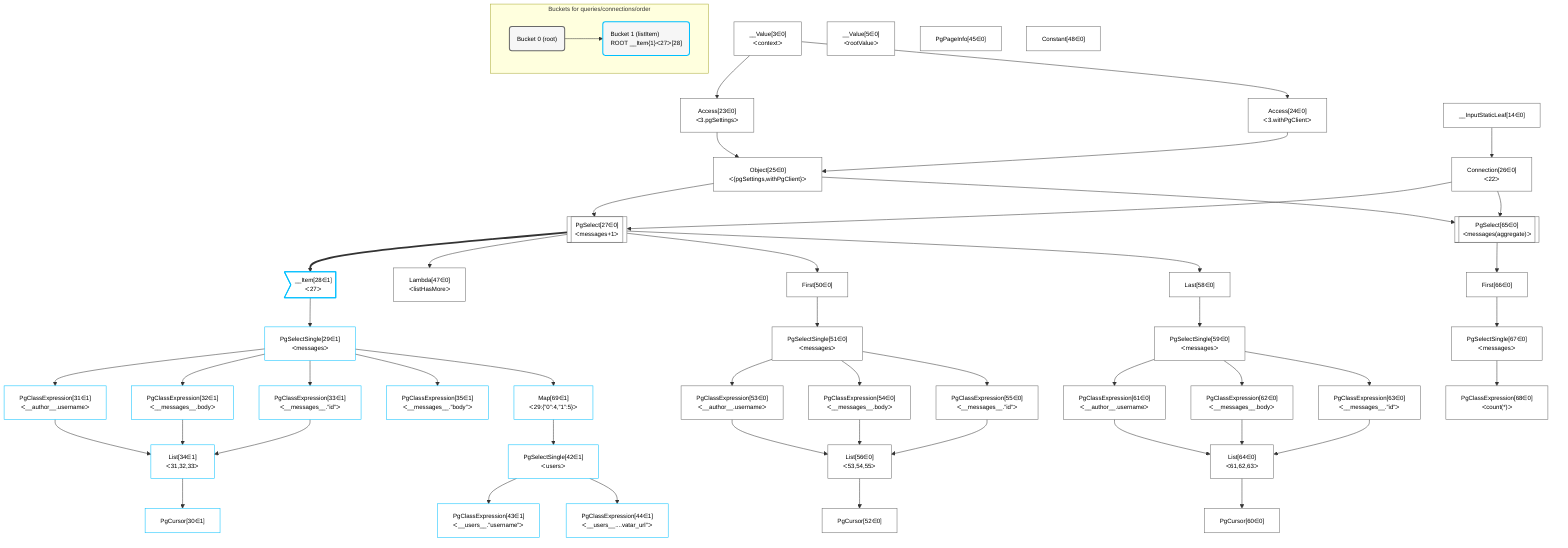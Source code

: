 %%{init: {'themeVariables': { 'fontSize': '12px'}}}%%
graph TD
    classDef path fill:#eee,stroke:#000,color:#000
    classDef plan fill:#fff,stroke-width:1px,color:#000
    classDef itemplan fill:#fff,stroke-width:2px,color:#000
    classDef sideeffectplan fill:#f00,stroke-width:2px,color:#000
    classDef bucket fill:#f6f6f6,color:#000,stroke-width:2px,text-align:left


    %% define steps
    __Value3["__Value[3∈0]<br />ᐸcontextᐳ"]:::plan
    __Value5["__Value[5∈0]<br />ᐸrootValueᐳ"]:::plan
    __InputStaticLeaf14["__InputStaticLeaf[14∈0]"]:::plan
    Access23["Access[23∈0]<br />ᐸ3.pgSettingsᐳ"]:::plan
    Access24["Access[24∈0]<br />ᐸ3.withPgClientᐳ"]:::plan
    Object25["Object[25∈0]<br />ᐸ{pgSettings,withPgClient}ᐳ"]:::plan
    Connection26["Connection[26∈0]<br />ᐸ22ᐳ"]:::plan
    PgSelect27[["PgSelect[27∈0]<br />ᐸmessages+1ᐳ"]]:::plan
    __Item28>"__Item[28∈1]<br />ᐸ27ᐳ"]:::itemplan
    PgSelectSingle29["PgSelectSingle[29∈1]<br />ᐸmessagesᐳ"]:::plan
    PgClassExpression31["PgClassExpression[31∈1]<br />ᐸ__author__.usernameᐳ"]:::plan
    PgClassExpression32["PgClassExpression[32∈1]<br />ᐸ__messages__.bodyᐳ"]:::plan
    PgClassExpression33["PgClassExpression[33∈1]<br />ᐸ__messages__.”id”ᐳ"]:::plan
    List34["List[34∈1]<br />ᐸ31,32,33ᐳ"]:::plan
    PgCursor30["PgCursor[30∈1]"]:::plan
    PgClassExpression35["PgClassExpression[35∈1]<br />ᐸ__messages__.”body”ᐳ"]:::plan
    Map69["Map[69∈1]<br />ᐸ29:{”0”:4,”1”:5}ᐳ"]:::plan
    PgSelectSingle42["PgSelectSingle[42∈1]<br />ᐸusersᐳ"]:::plan
    PgClassExpression43["PgClassExpression[43∈1]<br />ᐸ__users__.”username”ᐳ"]:::plan
    PgClassExpression44["PgClassExpression[44∈1]<br />ᐸ__users__....vatar_url”ᐳ"]:::plan
    PgPageInfo45["PgPageInfo[45∈0]"]:::plan
    Lambda47["Lambda[47∈0]<br />ᐸlistHasMoreᐳ"]:::plan
    Constant48["Constant[48∈0]"]:::plan
    First50["First[50∈0]"]:::plan
    PgSelectSingle51["PgSelectSingle[51∈0]<br />ᐸmessagesᐳ"]:::plan
    PgClassExpression53["PgClassExpression[53∈0]<br />ᐸ__author__.usernameᐳ"]:::plan
    PgClassExpression54["PgClassExpression[54∈0]<br />ᐸ__messages__.bodyᐳ"]:::plan
    PgClassExpression55["PgClassExpression[55∈0]<br />ᐸ__messages__.”id”ᐳ"]:::plan
    List56["List[56∈0]<br />ᐸ53,54,55ᐳ"]:::plan
    PgCursor52["PgCursor[52∈0]"]:::plan
    Last58["Last[58∈0]"]:::plan
    PgSelectSingle59["PgSelectSingle[59∈0]<br />ᐸmessagesᐳ"]:::plan
    PgClassExpression61["PgClassExpression[61∈0]<br />ᐸ__author__.usernameᐳ"]:::plan
    PgClassExpression62["PgClassExpression[62∈0]<br />ᐸ__messages__.bodyᐳ"]:::plan
    PgClassExpression63["PgClassExpression[63∈0]<br />ᐸ__messages__.”id”ᐳ"]:::plan
    List64["List[64∈0]<br />ᐸ61,62,63ᐳ"]:::plan
    PgCursor60["PgCursor[60∈0]"]:::plan
    PgSelect65[["PgSelect[65∈0]<br />ᐸmessages(aggregate)ᐳ"]]:::plan
    First66["First[66∈0]"]:::plan
    PgSelectSingle67["PgSelectSingle[67∈0]<br />ᐸmessagesᐳ"]:::plan
    PgClassExpression68["PgClassExpression[68∈0]<br />ᐸcount(*)ᐳ"]:::plan

    %% plan dependencies
    __Value3 --> Access23
    __Value3 --> Access24
    Access23 & Access24 --> Object25
    __InputStaticLeaf14 --> Connection26
    Object25 & Connection26 --> PgSelect27
    PgSelect27 ==> __Item28
    __Item28 --> PgSelectSingle29
    PgSelectSingle29 --> PgClassExpression31
    PgSelectSingle29 --> PgClassExpression32
    PgSelectSingle29 --> PgClassExpression33
    PgClassExpression31 & PgClassExpression32 & PgClassExpression33 --> List34
    List34 --> PgCursor30
    PgSelectSingle29 --> PgClassExpression35
    PgSelectSingle29 --> Map69
    Map69 --> PgSelectSingle42
    PgSelectSingle42 --> PgClassExpression43
    PgSelectSingle42 --> PgClassExpression44
    PgSelect27 --> Lambda47
    PgSelect27 --> First50
    First50 --> PgSelectSingle51
    PgSelectSingle51 --> PgClassExpression53
    PgSelectSingle51 --> PgClassExpression54
    PgSelectSingle51 --> PgClassExpression55
    PgClassExpression53 & PgClassExpression54 & PgClassExpression55 --> List56
    List56 --> PgCursor52
    PgSelect27 --> Last58
    Last58 --> PgSelectSingle59
    PgSelectSingle59 --> PgClassExpression61
    PgSelectSingle59 --> PgClassExpression62
    PgSelectSingle59 --> PgClassExpression63
    PgClassExpression61 & PgClassExpression62 & PgClassExpression63 --> List64
    List64 --> PgCursor60
    Object25 & Connection26 --> PgSelect65
    PgSelect65 --> First66
    First66 --> PgSelectSingle67
    PgSelectSingle67 --> PgClassExpression68

    subgraph "Buckets for queries/connections/order"
    Bucket0("Bucket 0 (root)"):::bucket
    classDef bucket0 stroke:#696969
    class Bucket0,__Value3,__Value5,__InputStaticLeaf14,Access23,Access24,Object25,Connection26,PgSelect27,PgPageInfo45,Lambda47,Constant48,First50,PgSelectSingle51,PgCursor52,PgClassExpression53,PgClassExpression54,PgClassExpression55,List56,Last58,PgSelectSingle59,PgCursor60,PgClassExpression61,PgClassExpression62,PgClassExpression63,List64,PgSelect65,First66,PgSelectSingle67,PgClassExpression68 bucket0
    Bucket1("Bucket 1 (listItem)<br />ROOT __Item{1}ᐸ27ᐳ[28]"):::bucket
    classDef bucket1 stroke:#00bfff
    class Bucket1,__Item28,PgSelectSingle29,PgCursor30,PgClassExpression31,PgClassExpression32,PgClassExpression33,List34,PgClassExpression35,PgSelectSingle42,PgClassExpression43,PgClassExpression44,Map69 bucket1
    Bucket0 --> Bucket1
    end